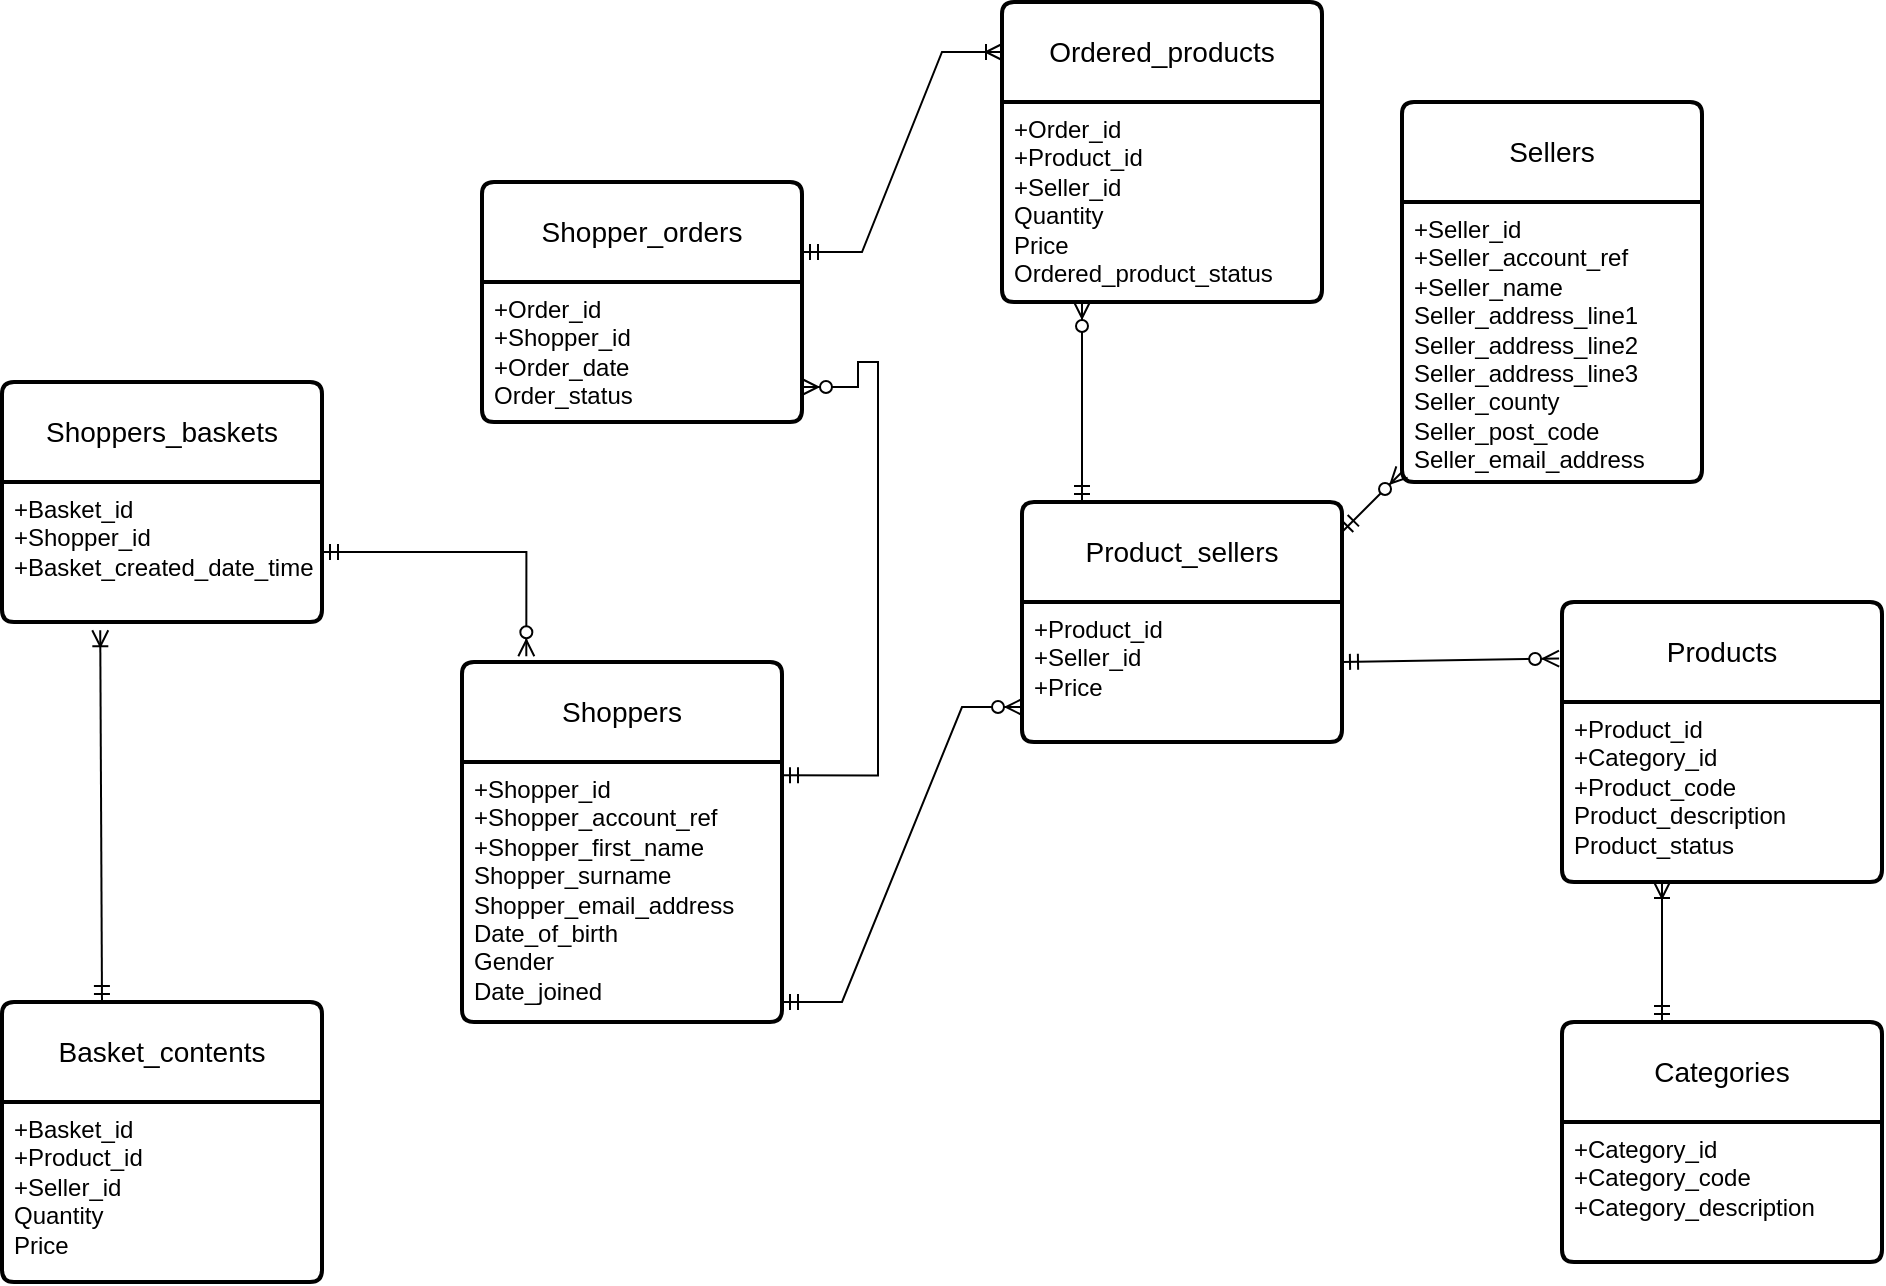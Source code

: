 <mxfile version="21.6.5" type="github">
  <diagram name="Page-1" id="c4_Dt_754PkRRUZJRmyz">
    <mxGraphModel dx="2776" dy="1837" grid="1" gridSize="10" guides="1" tooltips="1" connect="1" arrows="1" fold="1" page="1" pageScale="1" pageWidth="827" pageHeight="1169" math="0" shadow="0">
      <root>
        <mxCell id="0" />
        <mxCell id="1" parent="0" />
        <mxCell id="vRChnKE4G92V8Z9zBqg4-18" value="Shoppers_baskets" style="swimlane;childLayout=stackLayout;horizontal=1;startSize=50;horizontalStack=0;rounded=1;fontSize=14;fontStyle=0;strokeWidth=2;resizeParent=0;resizeLast=1;shadow=0;dashed=0;align=center;arcSize=4;whiteSpace=wrap;html=1;" vertex="1" parent="1">
          <mxGeometry x="-1630" y="40" width="160" height="120" as="geometry" />
        </mxCell>
        <mxCell id="vRChnKE4G92V8Z9zBqg4-19" value="+Basket_id&lt;br&gt;+Shopper_id&lt;br&gt;+Basket_created_date_time" style="align=left;strokeColor=none;fillColor=none;spacingLeft=4;fontSize=12;verticalAlign=top;resizable=0;rotatable=0;part=1;html=1;" vertex="1" parent="vRChnKE4G92V8Z9zBqg4-18">
          <mxGeometry y="50" width="160" height="70" as="geometry" />
        </mxCell>
        <mxCell id="vRChnKE4G92V8Z9zBqg4-20" value="Shoppers" style="swimlane;childLayout=stackLayout;horizontal=1;startSize=50;horizontalStack=0;rounded=1;fontSize=14;fontStyle=0;strokeWidth=2;resizeParent=0;resizeLast=1;shadow=0;dashed=0;align=center;arcSize=4;whiteSpace=wrap;html=1;" vertex="1" parent="1">
          <mxGeometry x="-1400" y="180" width="160" height="180" as="geometry" />
        </mxCell>
        <mxCell id="vRChnKE4G92V8Z9zBqg4-21" value="+Shopper_id&lt;br&gt;+Shopper_account_ref&lt;br&gt;+Shopper_first_name&lt;br&gt;Shopper_surname&lt;br&gt;Shopper_email_address&lt;br&gt;Date_of_birth&lt;br&gt;Gender&lt;br&gt;Date_joined&lt;br&gt;" style="align=left;strokeColor=none;fillColor=none;spacingLeft=4;fontSize=12;verticalAlign=top;resizable=0;rotatable=0;part=1;html=1;" vertex="1" parent="vRChnKE4G92V8Z9zBqg4-20">
          <mxGeometry y="50" width="160" height="130" as="geometry" />
        </mxCell>
        <mxCell id="vRChnKE4G92V8Z9zBqg4-26" value="Shopper_orders" style="swimlane;childLayout=stackLayout;horizontal=1;startSize=50;horizontalStack=0;rounded=1;fontSize=14;fontStyle=0;strokeWidth=2;resizeParent=0;resizeLast=1;shadow=0;dashed=0;align=center;arcSize=4;whiteSpace=wrap;html=1;" vertex="1" parent="1">
          <mxGeometry x="-1390" y="-60" width="160" height="120" as="geometry" />
        </mxCell>
        <mxCell id="vRChnKE4G92V8Z9zBqg4-27" value="+Order_id&lt;br&gt;+Shopper_id&lt;br&gt;+Order_date&lt;br&gt;&lt;span style=&quot;white-space: pre;&quot;&gt;Order_status&lt;/span&gt;" style="align=left;strokeColor=none;fillColor=none;spacingLeft=4;fontSize=12;verticalAlign=top;resizable=0;rotatable=0;part=1;html=1;" vertex="1" parent="vRChnKE4G92V8Z9zBqg4-26">
          <mxGeometry y="50" width="160" height="70" as="geometry" />
        </mxCell>
        <mxCell id="vRChnKE4G92V8Z9zBqg4-29" value="Ordered_products" style="swimlane;childLayout=stackLayout;horizontal=1;startSize=50;horizontalStack=0;rounded=1;fontSize=14;fontStyle=0;strokeWidth=2;resizeParent=0;resizeLast=1;shadow=0;dashed=0;align=center;arcSize=4;whiteSpace=wrap;html=1;" vertex="1" parent="1">
          <mxGeometry x="-1130" y="-150" width="160" height="150" as="geometry" />
        </mxCell>
        <mxCell id="vRChnKE4G92V8Z9zBqg4-30" value="+Order_id&lt;br&gt;+Product_id&lt;br&gt;+Seller_id&lt;br&gt;Quantity&lt;br&gt;Price&lt;br&gt;Ordered_product_status" style="align=left;strokeColor=none;fillColor=none;spacingLeft=4;fontSize=12;verticalAlign=top;resizable=0;rotatable=0;part=1;html=1;" vertex="1" parent="vRChnKE4G92V8Z9zBqg4-29">
          <mxGeometry y="50" width="160" height="100" as="geometry" />
        </mxCell>
        <mxCell id="vRChnKE4G92V8Z9zBqg4-33" value="Product_sellers" style="swimlane;childLayout=stackLayout;horizontal=1;startSize=50;horizontalStack=0;rounded=1;fontSize=14;fontStyle=0;strokeWidth=2;resizeParent=0;resizeLast=1;shadow=0;dashed=0;align=center;arcSize=4;whiteSpace=wrap;html=1;" vertex="1" parent="1">
          <mxGeometry x="-1120" y="100" width="160" height="120" as="geometry" />
        </mxCell>
        <mxCell id="vRChnKE4G92V8Z9zBqg4-34" value="+Product_id&lt;br&gt;+Seller_id&lt;br&gt;+Price" style="align=left;strokeColor=none;fillColor=none;spacingLeft=4;fontSize=12;verticalAlign=top;resizable=0;rotatable=0;part=1;html=1;" vertex="1" parent="vRChnKE4G92V8Z9zBqg4-33">
          <mxGeometry y="50" width="160" height="70" as="geometry" />
        </mxCell>
        <mxCell id="vRChnKE4G92V8Z9zBqg4-35" value="Sellers" style="swimlane;childLayout=stackLayout;horizontal=1;startSize=50;horizontalStack=0;rounded=1;fontSize=14;fontStyle=0;strokeWidth=2;resizeParent=0;resizeLast=1;shadow=0;dashed=0;align=center;arcSize=4;whiteSpace=wrap;html=1;" vertex="1" parent="1">
          <mxGeometry x="-930" y="-100" width="150" height="190" as="geometry" />
        </mxCell>
        <mxCell id="vRChnKE4G92V8Z9zBqg4-36" value="+Seller_id&lt;br&gt;+Seller_account_ref&lt;br&gt;+Seller_name&lt;br&gt;Seller_address_line1&lt;br&gt;Seller_address_line2&lt;br&gt;Seller_address_line3&lt;br&gt;Seller_county&lt;br&gt;Seller_post_code&lt;br&gt;Seller_email_address" style="align=left;strokeColor=none;fillColor=none;spacingLeft=4;fontSize=12;verticalAlign=top;resizable=0;rotatable=0;part=1;html=1;" vertex="1" parent="vRChnKE4G92V8Z9zBqg4-35">
          <mxGeometry y="50" width="150" height="140" as="geometry" />
        </mxCell>
        <mxCell id="vRChnKE4G92V8Z9zBqg4-39" value="Products" style="swimlane;childLayout=stackLayout;horizontal=1;startSize=50;horizontalStack=0;rounded=1;fontSize=14;fontStyle=0;strokeWidth=2;resizeParent=0;resizeLast=1;shadow=0;dashed=0;align=center;arcSize=4;whiteSpace=wrap;html=1;" vertex="1" parent="1">
          <mxGeometry x="-850" y="150" width="160" height="140" as="geometry" />
        </mxCell>
        <mxCell id="vRChnKE4G92V8Z9zBqg4-40" value="+Product_id&lt;br&gt;+Category_id&lt;br&gt;+Product_code&lt;br&gt;Product_description&lt;br&gt;Product_status" style="align=left;strokeColor=none;fillColor=none;spacingLeft=4;fontSize=12;verticalAlign=top;resizable=0;rotatable=0;part=1;html=1;" vertex="1" parent="vRChnKE4G92V8Z9zBqg4-39">
          <mxGeometry y="50" width="160" height="90" as="geometry" />
        </mxCell>
        <mxCell id="vRChnKE4G92V8Z9zBqg4-43" value="Categories" style="swimlane;childLayout=stackLayout;horizontal=1;startSize=50;horizontalStack=0;rounded=1;fontSize=14;fontStyle=0;strokeWidth=2;resizeParent=0;resizeLast=1;shadow=0;dashed=0;align=center;arcSize=4;whiteSpace=wrap;html=1;" vertex="1" parent="1">
          <mxGeometry x="-850" y="360" width="160" height="120" as="geometry" />
        </mxCell>
        <mxCell id="vRChnKE4G92V8Z9zBqg4-44" value="+Category_id&lt;br&gt;+Category_code&lt;br&gt;+Category_description" style="align=left;strokeColor=none;fillColor=none;spacingLeft=4;fontSize=12;verticalAlign=top;resizable=0;rotatable=0;part=1;html=1;" vertex="1" parent="vRChnKE4G92V8Z9zBqg4-43">
          <mxGeometry y="50" width="160" height="70" as="geometry" />
        </mxCell>
        <mxCell id="vRChnKE4G92V8Z9zBqg4-45" value="" style="fontSize=12;html=1;endArrow=ERoneToMany;startArrow=ERmandOne;rounded=0;" edge="1" parent="1">
          <mxGeometry width="100" height="100" relative="1" as="geometry">
            <mxPoint x="-800" y="360" as="sourcePoint" />
            <mxPoint x="-800" y="290" as="targetPoint" />
            <Array as="points">
              <mxPoint x="-800" y="310" />
            </Array>
          </mxGeometry>
        </mxCell>
        <mxCell id="vRChnKE4G92V8Z9zBqg4-46" value="" style="fontSize=12;html=1;endArrow=ERzeroToMany;startArrow=ERmandOne;rounded=0;entryX=-0.009;entryY=0.202;entryDx=0;entryDy=0;entryPerimeter=0;" edge="1" parent="1" target="vRChnKE4G92V8Z9zBqg4-39">
          <mxGeometry width="100" height="100" relative="1" as="geometry">
            <mxPoint x="-960" y="180" as="sourcePoint" />
            <mxPoint x="-860" y="180" as="targetPoint" />
          </mxGeometry>
        </mxCell>
        <mxCell id="vRChnKE4G92V8Z9zBqg4-47" value="" style="fontSize=12;html=1;endArrow=ERzeroToMany;startArrow=ERmandOne;rounded=0;" edge="1" parent="1">
          <mxGeometry width="100" height="100" relative="1" as="geometry">
            <mxPoint x="-960" y="115" as="sourcePoint" />
            <mxPoint x="-930" y="85" as="targetPoint" />
            <Array as="points">
              <mxPoint x="-930" y="85" />
            </Array>
          </mxGeometry>
        </mxCell>
        <mxCell id="vRChnKE4G92V8Z9zBqg4-48" value="" style="fontSize=12;html=1;endArrow=ERzeroToMany;startArrow=ERmandOne;rounded=0;entryX=0.25;entryY=1;entryDx=0;entryDy=0;" edge="1" parent="1" target="vRChnKE4G92V8Z9zBqg4-30">
          <mxGeometry width="100" height="100" relative="1" as="geometry">
            <mxPoint x="-1090" y="100" as="sourcePoint" />
            <mxPoint x="-990" as="targetPoint" />
          </mxGeometry>
        </mxCell>
        <mxCell id="vRChnKE4G92V8Z9zBqg4-49" value="" style="edgeStyle=entityRelationEdgeStyle;fontSize=12;html=1;endArrow=ERoneToMany;startArrow=ERmandOne;rounded=0;" edge="1" parent="1">
          <mxGeometry width="100" height="100" relative="1" as="geometry">
            <mxPoint x="-1230" y="-25" as="sourcePoint" />
            <mxPoint x="-1130" y="-125" as="targetPoint" />
          </mxGeometry>
        </mxCell>
        <mxCell id="vRChnKE4G92V8Z9zBqg4-50" value="" style="edgeStyle=orthogonalEdgeStyle;fontSize=12;html=1;endArrow=ERzeroToMany;startArrow=ERmandOne;rounded=0;entryX=1;entryY=0.75;entryDx=0;entryDy=0;exitX=0.826;exitY=-0.023;exitDx=0;exitDy=0;exitPerimeter=0;" edge="1" parent="1" target="vRChnKE4G92V8Z9zBqg4-27">
          <mxGeometry width="100" height="100" relative="1" as="geometry">
            <mxPoint x="-1240.0" y="236.68" as="sourcePoint" />
            <mxPoint x="-1202.16" y="83.32" as="targetPoint" />
            <Array as="points">
              <mxPoint x="-1192" y="237" />
              <mxPoint x="-1192" y="30" />
              <mxPoint x="-1202" y="30" />
              <mxPoint x="-1202" y="42" />
            </Array>
          </mxGeometry>
        </mxCell>
        <mxCell id="vRChnKE4G92V8Z9zBqg4-52" value="" style="edgeStyle=orthogonalEdgeStyle;fontSize=12;html=1;endArrow=ERzeroToMany;startArrow=ERmandOne;rounded=0;entryX=0.201;entryY=-0.016;entryDx=0;entryDy=0;entryPerimeter=0;exitX=1;exitY=0.5;exitDx=0;exitDy=0;" edge="1" parent="1" source="vRChnKE4G92V8Z9zBqg4-19" target="vRChnKE4G92V8Z9zBqg4-20">
          <mxGeometry width="100" height="100" relative="1" as="geometry">
            <mxPoint x="-1530" y="360" as="sourcePoint" />
            <mxPoint x="-1430" y="260" as="targetPoint" />
          </mxGeometry>
        </mxCell>
        <mxCell id="vRChnKE4G92V8Z9zBqg4-60" value="Basket_contents" style="swimlane;childLayout=stackLayout;horizontal=1;startSize=50;horizontalStack=0;rounded=1;fontSize=14;fontStyle=0;strokeWidth=2;resizeParent=0;resizeLast=1;shadow=0;dashed=0;align=center;arcSize=4;whiteSpace=wrap;html=1;" vertex="1" parent="1">
          <mxGeometry x="-1630" y="350" width="160" height="140" as="geometry" />
        </mxCell>
        <mxCell id="vRChnKE4G92V8Z9zBqg4-61" value="+Basket_id&lt;br&gt;+Product_id&lt;br&gt;+Seller_id&lt;br&gt;Quantity&lt;br&gt;Price" style="align=left;strokeColor=none;fillColor=none;spacingLeft=4;fontSize=12;verticalAlign=top;resizable=0;rotatable=0;part=1;html=1;" vertex="1" parent="vRChnKE4G92V8Z9zBqg4-60">
          <mxGeometry y="50" width="160" height="90" as="geometry" />
        </mxCell>
        <mxCell id="vRChnKE4G92V8Z9zBqg4-62" value="" style="fontSize=12;html=1;endArrow=ERoneToMany;startArrow=ERmandOne;rounded=0;entryX=0.307;entryY=1.059;entryDx=0;entryDy=0;entryPerimeter=0;" edge="1" parent="1" target="vRChnKE4G92V8Z9zBqg4-19">
          <mxGeometry width="100" height="100" relative="1" as="geometry">
            <mxPoint x="-1580" y="350" as="sourcePoint" />
            <mxPoint x="-1580" y="190" as="targetPoint" />
          </mxGeometry>
        </mxCell>
        <mxCell id="vRChnKE4G92V8Z9zBqg4-63" value="" style="edgeStyle=entityRelationEdgeStyle;fontSize=12;html=1;endArrow=ERzeroToMany;startArrow=ERmandOne;rounded=0;entryX=0;entryY=0.75;entryDx=0;entryDy=0;" edge="1" parent="1" target="vRChnKE4G92V8Z9zBqg4-34">
          <mxGeometry width="100" height="100" relative="1" as="geometry">
            <mxPoint x="-1240" y="350" as="sourcePoint" />
            <mxPoint x="-1050" y="340" as="targetPoint" />
          </mxGeometry>
        </mxCell>
      </root>
    </mxGraphModel>
  </diagram>
</mxfile>
